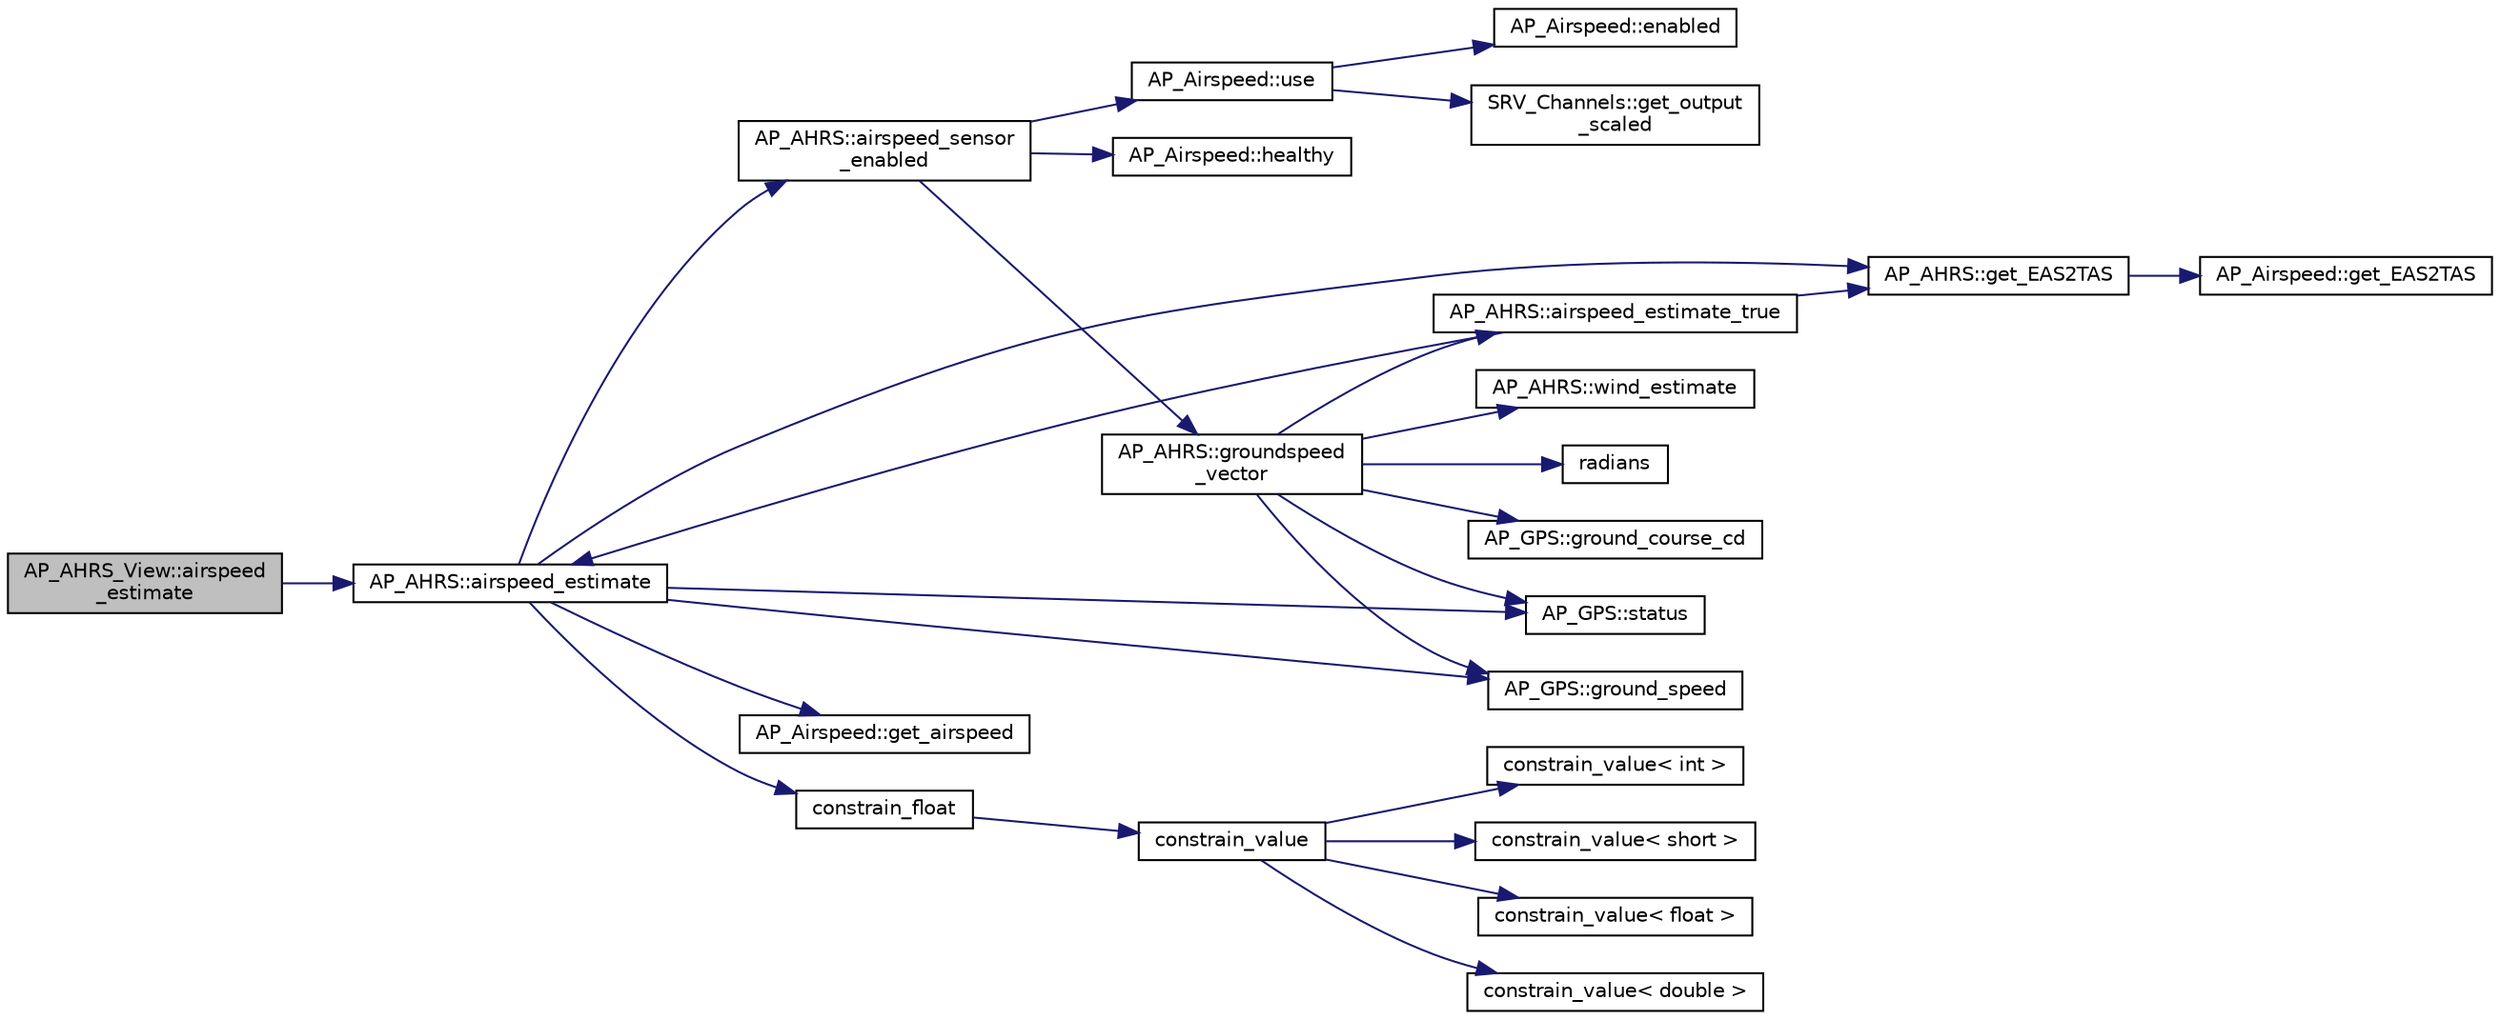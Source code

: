 digraph "AP_AHRS_View::airspeed_estimate"
{
 // INTERACTIVE_SVG=YES
  edge [fontname="Helvetica",fontsize="10",labelfontname="Helvetica",labelfontsize="10"];
  node [fontname="Helvetica",fontsize="10",shape=record];
  rankdir="LR";
  Node1 [label="AP_AHRS_View::airspeed\l_estimate",height=0.2,width=0.4,color="black", fillcolor="grey75", style="filled", fontcolor="black"];
  Node1 -> Node2 [color="midnightblue",fontsize="10",style="solid",fontname="Helvetica"];
  Node2 [label="AP_AHRS::airspeed_estimate",height=0.2,width=0.4,color="black", fillcolor="white", style="filled",URL="$classAP__AHRS.html#a39289d0dde31413ad172fcf2847fce4a"];
  Node2 -> Node3 [color="midnightblue",fontsize="10",style="solid",fontname="Helvetica"];
  Node3 [label="AP_AHRS::airspeed_sensor\l_enabled",height=0.2,width=0.4,color="black", fillcolor="white", style="filled",URL="$classAP__AHRS.html#a8691156c332da099e3f5952e72ae2a58"];
  Node3 -> Node4 [color="midnightblue",fontsize="10",style="solid",fontname="Helvetica"];
  Node4 [label="AP_Airspeed::use",height=0.2,width=0.4,color="black", fillcolor="white", style="filled",URL="$classAP__Airspeed.html#a6162295b433e3a863c0d4b9086b19014"];
  Node4 -> Node5 [color="midnightblue",fontsize="10",style="solid",fontname="Helvetica"];
  Node5 [label="AP_Airspeed::enabled",height=0.2,width=0.4,color="black", fillcolor="white", style="filled",URL="$classAP__Airspeed.html#a4721e9a79d9611e1f693d4850c07edc0"];
  Node4 -> Node6 [color="midnightblue",fontsize="10",style="solid",fontname="Helvetica"];
  Node6 [label="SRV_Channels::get_output\l_scaled",height=0.2,width=0.4,color="black", fillcolor="white", style="filled",URL="$classSRV__Channels.html#ad1738031466dbebfd16f7a2c564aeb25"];
  Node3 -> Node7 [color="midnightblue",fontsize="10",style="solid",fontname="Helvetica"];
  Node7 [label="AP_Airspeed::healthy",height=0.2,width=0.4,color="black", fillcolor="white", style="filled",URL="$classAP__Airspeed.html#acddaade777fa87d5b8c904c79be01204"];
  Node3 -> Node8 [color="midnightblue",fontsize="10",style="solid",fontname="Helvetica"];
  Node8 [label="AP_AHRS::groundspeed\l_vector",height=0.2,width=0.4,color="black", fillcolor="white", style="filled",URL="$classAP__AHRS.html#aa2fd48ce0265df723cc8d05bb2150749"];
  Node8 -> Node9 [color="midnightblue",fontsize="10",style="solid",fontname="Helvetica"];
  Node9 [label="AP_AHRS::airspeed_estimate_true",height=0.2,width=0.4,color="black", fillcolor="white", style="filled",URL="$classAP__AHRS.html#a1c783993c43f6d833d67cebea7e82a2c"];
  Node9 -> Node2 [color="midnightblue",fontsize="10",style="solid",fontname="Helvetica"];
  Node9 -> Node10 [color="midnightblue",fontsize="10",style="solid",fontname="Helvetica"];
  Node10 [label="AP_AHRS::get_EAS2TAS",height=0.2,width=0.4,color="black", fillcolor="white", style="filled",URL="$classAP__AHRS.html#a2648b5fc68b22e83205161cf1274939c"];
  Node10 -> Node11 [color="midnightblue",fontsize="10",style="solid",fontname="Helvetica"];
  Node11 [label="AP_Airspeed::get_EAS2TAS",height=0.2,width=0.4,color="black", fillcolor="white", style="filled",URL="$classAP__Airspeed.html#a9bb14f83815ed35b067dd2f4a7c1851f"];
  Node8 -> Node12 [color="midnightblue",fontsize="10",style="solid",fontname="Helvetica"];
  Node12 [label="AP_GPS::status",height=0.2,width=0.4,color="black", fillcolor="white", style="filled",URL="$classAP__GPS.html#a9093c8cf1d5a78ccd8677229bb314d37",tooltip="Query GPS status. "];
  Node8 -> Node13 [color="midnightblue",fontsize="10",style="solid",fontname="Helvetica"];
  Node13 [label="AP_AHRS::wind_estimate",height=0.2,width=0.4,color="black", fillcolor="white", style="filled",URL="$classAP__AHRS.html#a4cdb54b496f9381a4c629cf0b10c8f8a"];
  Node8 -> Node14 [color="midnightblue",fontsize="10",style="solid",fontname="Helvetica"];
  Node14 [label="radians",height=0.2,width=0.4,color="black", fillcolor="white", style="filled",URL="$AP__Math_8h.html#a75b14352ec1c95a8276af9a0813cfdc3"];
  Node8 -> Node15 [color="midnightblue",fontsize="10",style="solid",fontname="Helvetica"];
  Node15 [label="AP_GPS::ground_course_cd",height=0.2,width=0.4,color="black", fillcolor="white", style="filled",URL="$classAP__GPS.html#a94caaa8676fecb6c0c4a8a58eea3b106"];
  Node8 -> Node16 [color="midnightblue",fontsize="10",style="solid",fontname="Helvetica"];
  Node16 [label="AP_GPS::ground_speed",height=0.2,width=0.4,color="black", fillcolor="white", style="filled",URL="$classAP__GPS.html#a426041563da447ec6e9cde1926a88fdb"];
  Node2 -> Node17 [color="midnightblue",fontsize="10",style="solid",fontname="Helvetica"];
  Node17 [label="AP_Airspeed::get_airspeed",height=0.2,width=0.4,color="black", fillcolor="white", style="filled",URL="$classAP__Airspeed.html#a1027b15b91e0af1dbfe8b999a88c8a25"];
  Node2 -> Node12 [color="midnightblue",fontsize="10",style="solid",fontname="Helvetica"];
  Node2 -> Node16 [color="midnightblue",fontsize="10",style="solid",fontname="Helvetica"];
  Node2 -> Node10 [color="midnightblue",fontsize="10",style="solid",fontname="Helvetica"];
  Node2 -> Node18 [color="midnightblue",fontsize="10",style="solid",fontname="Helvetica"];
  Node18 [label="constrain_float",height=0.2,width=0.4,color="black", fillcolor="white", style="filled",URL="$AP__Math_8h.html#ad525609d9dba6ffa556a0fbf08a3f9b4"];
  Node18 -> Node19 [color="midnightblue",fontsize="10",style="solid",fontname="Helvetica"];
  Node19 [label="constrain_value",height=0.2,width=0.4,color="black", fillcolor="white", style="filled",URL="$AP__Math_8h.html#a20e8f8671c282c69c1954652b6d61585"];
  Node19 -> Node20 [color="midnightblue",fontsize="10",style="solid",fontname="Helvetica"];
  Node20 [label="constrain_value\< int \>",height=0.2,width=0.4,color="black", fillcolor="white", style="filled",URL="$AP__Math_8cpp.html#a37e8e901754cb9c8e53a8e3030c82c50"];
  Node19 -> Node21 [color="midnightblue",fontsize="10",style="solid",fontname="Helvetica"];
  Node21 [label="constrain_value\< short \>",height=0.2,width=0.4,color="black", fillcolor="white", style="filled",URL="$AP__Math_8cpp.html#afdbe107ec1987d318a6347816fbf2b89"];
  Node19 -> Node22 [color="midnightblue",fontsize="10",style="solid",fontname="Helvetica"];
  Node22 [label="constrain_value\< float \>",height=0.2,width=0.4,color="black", fillcolor="white", style="filled",URL="$AP__Math_8cpp.html#ae6c621670c214da687de21d4e3a92587"];
  Node19 -> Node23 [color="midnightblue",fontsize="10",style="solid",fontname="Helvetica"];
  Node23 [label="constrain_value\< double \>",height=0.2,width=0.4,color="black", fillcolor="white", style="filled",URL="$AP__Math_8cpp.html#afe3990b00e9abc43fa97dfaf8e32f5c4"];
}
